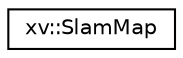 digraph "Graphical Class Hierarchy"
{
 // LATEX_PDF_SIZE
  edge [fontname="Helvetica",fontsize="10",labelfontname="Helvetica",labelfontsize="10"];
  node [fontname="Helvetica",fontsize="10",shape=record];
  rankdir="LR";
  Node0 [label="xv::SlamMap",height=0.2,width=0.4,color="black", fillcolor="white", style="filled",URL="$structxv_1_1SlamMap.html",tooltip="A sparse SLAM map with 3D points."];
}
